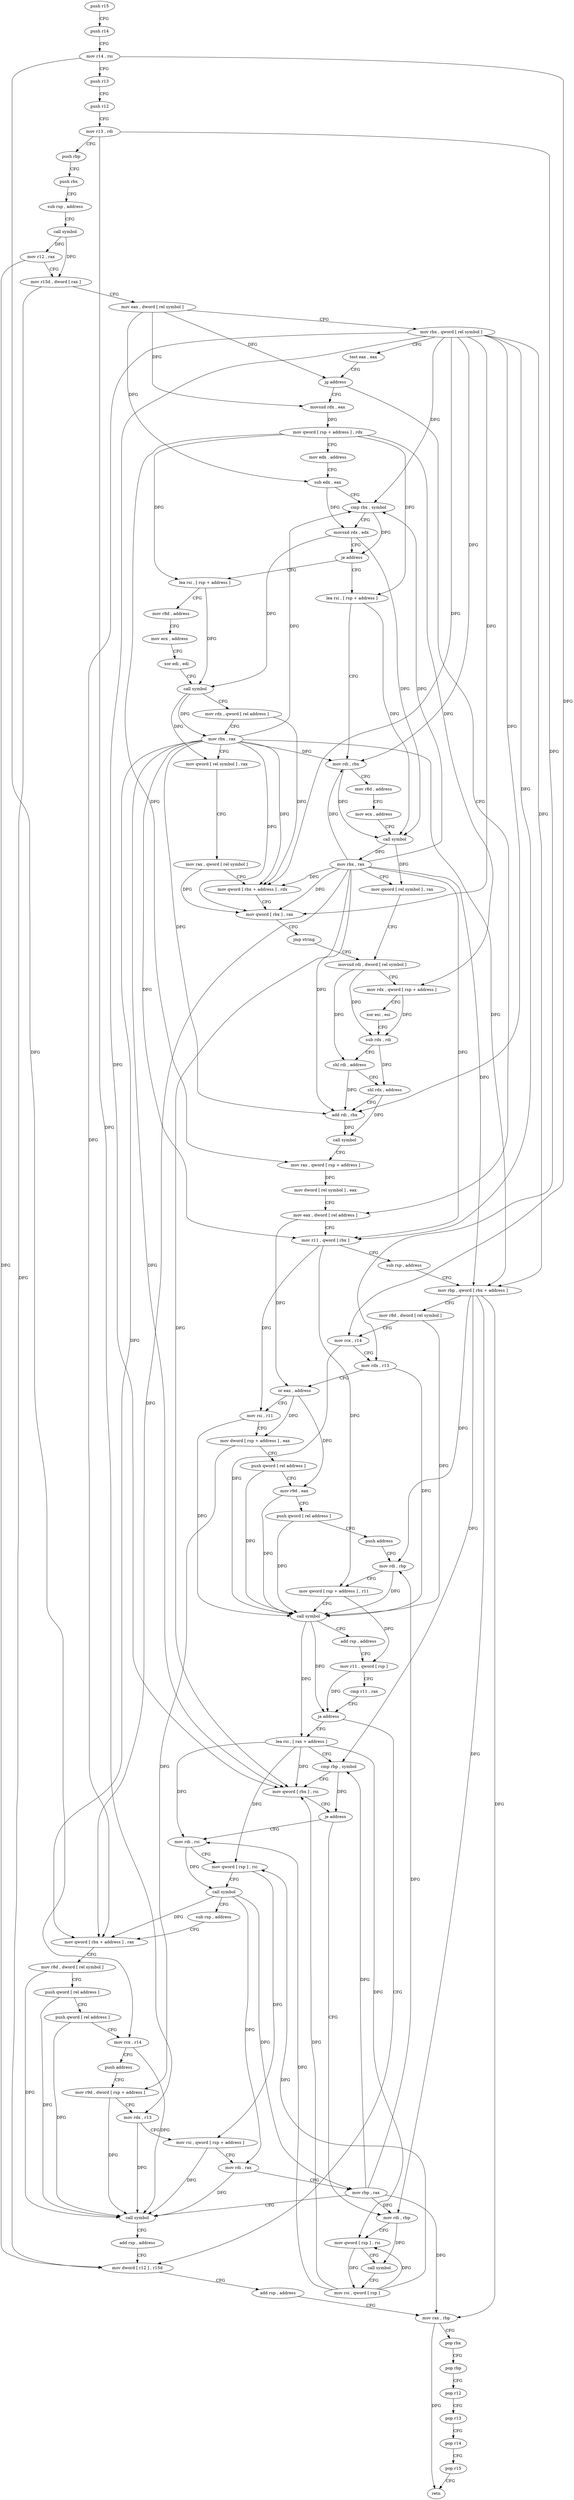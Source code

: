 digraph "func" {
"4353520" [label = "push r15" ]
"4353522" [label = "push r14" ]
"4353524" [label = "mov r14 , rsi" ]
"4353527" [label = "push r13" ]
"4353529" [label = "push r12" ]
"4353531" [label = "mov r13 , rdi" ]
"4353534" [label = "push rbp" ]
"4353535" [label = "push rbx" ]
"4353536" [label = "sub rsp , address" ]
"4353540" [label = "call symbol" ]
"4353545" [label = "mov r12 , rax" ]
"4353548" [label = "mov r15d , dword [ rax ]" ]
"4353551" [label = "mov eax , dword [ rel symbol ]" ]
"4353557" [label = "mov rbx , qword [ rel symbol ]" ]
"4353564" [label = "test eax , eax" ]
"4353566" [label = "jg address" ]
"4353677" [label = "mov eax , dword [ rel address ]" ]
"4353568" [label = "movsxd rdx , eax" ]
"4353683" [label = "mov r11 , qword [ rbx ]" ]
"4353686" [label = "sub rsp , address" ]
"4353690" [label = "mov rbp , qword [ rbx + address ]" ]
"4353694" [label = "mov r8d , dword [ rel symbol ]" ]
"4353701" [label = "mov rcx , r14" ]
"4353704" [label = "mov rdx , r13" ]
"4353707" [label = "or eax , address" ]
"4353710" [label = "mov rsi , r11" ]
"4353713" [label = "mov dword [ rsp + address ] , eax" ]
"4353717" [label = "push qword [ rel address ]" ]
"4353723" [label = "mov r9d , eax" ]
"4353726" [label = "push qword [ rel address ]" ]
"4353732" [label = "push address" ]
"4353737" [label = "mov rdi , rbp" ]
"4353740" [label = "mov qword [ rsp + address ] , r11" ]
"4353745" [label = "call symbol" ]
"4353750" [label = "add rsp , address" ]
"4353754" [label = "mov r11 , qword [ rsp ]" ]
"4353758" [label = "cmp r11 , rax" ]
"4353761" [label = "ja address" ]
"4353870" [label = "mov dword [ r12 ] , r15d" ]
"4353763" [label = "lea rsi , [ rax + address ]" ]
"4353571" [label = "mov qword [ rsp + address ] , rdx" ]
"4353576" [label = "mov edx , address" ]
"4353581" [label = "sub edx , eax" ]
"4353583" [label = "cmp rbx , symbol" ]
"4353590" [label = "movsxd rdx , edx" ]
"4353593" [label = "je address" ]
"4353896" [label = "lea rsi , [ rsp + address ]" ]
"4353599" [label = "lea rsi , [ rsp + address ]" ]
"4353874" [label = "add rsp , address" ]
"4353878" [label = "mov rax , rbp" ]
"4353881" [label = "pop rbx" ]
"4353882" [label = "pop rbp" ]
"4353883" [label = "pop r12" ]
"4353885" [label = "pop r13" ]
"4353887" [label = "pop r14" ]
"4353889" [label = "pop r15" ]
"4353891" [label = "retn" ]
"4353767" [label = "cmp rbp , symbol" ]
"4353774" [label = "mov qword [ rbx ] , rsi" ]
"4353777" [label = "je address" ]
"4353795" [label = "mov rdi , rsi" ]
"4353779" [label = "mov rdi , rbp" ]
"4353901" [label = "mov r8d , address" ]
"4353907" [label = "mov ecx , address" ]
"4353912" [label = "xor edi , edi" ]
"4353914" [label = "call symbol" ]
"4353919" [label = "mov rdx , qword [ rel address ]" ]
"4353926" [label = "mov rbx , rax" ]
"4353929" [label = "mov qword [ rel symbol ] , rax" ]
"4353936" [label = "mov rax , qword [ rel symbol ]" ]
"4353943" [label = "mov qword [ rbx + address ] , rdx" ]
"4353947" [label = "mov qword [ rbx ] , rax" ]
"4353950" [label = "jmp string" ]
"4353633" [label = "movsxd rdi , dword [ rel symbol ]" ]
"4353604" [label = "mov rdi , rbx" ]
"4353607" [label = "mov r8d , address" ]
"4353613" [label = "mov ecx , address" ]
"4353618" [label = "call symbol" ]
"4353623" [label = "mov rbx , rax" ]
"4353626" [label = "mov qword [ rel symbol ] , rax" ]
"4353798" [label = "mov qword [ rsp ] , rsi" ]
"4353802" [label = "call symbol" ]
"4353807" [label = "sub rsp , address" ]
"4353811" [label = "mov qword [ rbx + address ] , rax" ]
"4353815" [label = "mov r8d , dword [ rel symbol ]" ]
"4353822" [label = "push qword [ rel address ]" ]
"4353828" [label = "push qword [ rel address ]" ]
"4353834" [label = "mov rcx , r14" ]
"4353837" [label = "push address" ]
"4353842" [label = "mov r9d , dword [ rsp + address ]" ]
"4353847" [label = "mov rdx , r13" ]
"4353850" [label = "mov rsi , qword [ rsp + address ]" ]
"4353855" [label = "mov rdi , rax" ]
"4353858" [label = "mov rbp , rax" ]
"4353861" [label = "call symbol" ]
"4353866" [label = "add rsp , address" ]
"4353782" [label = "mov qword [ rsp ] , rsi" ]
"4353786" [label = "call symbol" ]
"4353791" [label = "mov rsi , qword [ rsp ]" ]
"4353640" [label = "mov rdx , qword [ rsp + address ]" ]
"4353645" [label = "xor esi , esi" ]
"4353647" [label = "sub rdx , rdi" ]
"4353650" [label = "shl rdi , address" ]
"4353654" [label = "shl rdx , address" ]
"4353658" [label = "add rdi , rbx" ]
"4353661" [label = "call symbol" ]
"4353666" [label = "mov rax , qword [ rsp + address ]" ]
"4353671" [label = "mov dword [ rel symbol ] , eax" ]
"4353520" -> "4353522" [ label = "CFG" ]
"4353522" -> "4353524" [ label = "CFG" ]
"4353524" -> "4353527" [ label = "CFG" ]
"4353524" -> "4353701" [ label = "DFG" ]
"4353524" -> "4353834" [ label = "DFG" ]
"4353527" -> "4353529" [ label = "CFG" ]
"4353529" -> "4353531" [ label = "CFG" ]
"4353531" -> "4353534" [ label = "CFG" ]
"4353531" -> "4353704" [ label = "DFG" ]
"4353531" -> "4353847" [ label = "DFG" ]
"4353534" -> "4353535" [ label = "CFG" ]
"4353535" -> "4353536" [ label = "CFG" ]
"4353536" -> "4353540" [ label = "CFG" ]
"4353540" -> "4353545" [ label = "DFG" ]
"4353540" -> "4353548" [ label = "DFG" ]
"4353545" -> "4353548" [ label = "CFG" ]
"4353545" -> "4353870" [ label = "DFG" ]
"4353548" -> "4353551" [ label = "CFG" ]
"4353548" -> "4353870" [ label = "DFG" ]
"4353551" -> "4353557" [ label = "CFG" ]
"4353551" -> "4353566" [ label = "DFG" ]
"4353551" -> "4353568" [ label = "DFG" ]
"4353551" -> "4353581" [ label = "DFG" ]
"4353557" -> "4353564" [ label = "CFG" ]
"4353557" -> "4353683" [ label = "DFG" ]
"4353557" -> "4353690" [ label = "DFG" ]
"4353557" -> "4353583" [ label = "DFG" ]
"4353557" -> "4353774" [ label = "DFG" ]
"4353557" -> "4353943" [ label = "DFG" ]
"4353557" -> "4353947" [ label = "DFG" ]
"4353557" -> "4353604" [ label = "DFG" ]
"4353557" -> "4353811" [ label = "DFG" ]
"4353557" -> "4353658" [ label = "DFG" ]
"4353564" -> "4353566" [ label = "CFG" ]
"4353566" -> "4353677" [ label = "CFG" ]
"4353566" -> "4353568" [ label = "CFG" ]
"4353677" -> "4353683" [ label = "CFG" ]
"4353677" -> "4353707" [ label = "DFG" ]
"4353568" -> "4353571" [ label = "DFG" ]
"4353683" -> "4353686" [ label = "CFG" ]
"4353683" -> "4353710" [ label = "DFG" ]
"4353683" -> "4353740" [ label = "DFG" ]
"4353686" -> "4353690" [ label = "CFG" ]
"4353690" -> "4353694" [ label = "CFG" ]
"4353690" -> "4353737" [ label = "DFG" ]
"4353690" -> "4353878" [ label = "DFG" ]
"4353690" -> "4353767" [ label = "DFG" ]
"4353690" -> "4353779" [ label = "DFG" ]
"4353694" -> "4353701" [ label = "CFG" ]
"4353694" -> "4353745" [ label = "DFG" ]
"4353701" -> "4353704" [ label = "CFG" ]
"4353701" -> "4353745" [ label = "DFG" ]
"4353704" -> "4353707" [ label = "CFG" ]
"4353704" -> "4353745" [ label = "DFG" ]
"4353707" -> "4353710" [ label = "CFG" ]
"4353707" -> "4353713" [ label = "DFG" ]
"4353707" -> "4353723" [ label = "DFG" ]
"4353710" -> "4353713" [ label = "CFG" ]
"4353710" -> "4353745" [ label = "DFG" ]
"4353713" -> "4353717" [ label = "CFG" ]
"4353713" -> "4353842" [ label = "DFG" ]
"4353717" -> "4353723" [ label = "CFG" ]
"4353717" -> "4353745" [ label = "DFG" ]
"4353723" -> "4353726" [ label = "CFG" ]
"4353723" -> "4353745" [ label = "DFG" ]
"4353726" -> "4353732" [ label = "CFG" ]
"4353726" -> "4353745" [ label = "DFG" ]
"4353732" -> "4353737" [ label = "CFG" ]
"4353737" -> "4353740" [ label = "CFG" ]
"4353737" -> "4353745" [ label = "DFG" ]
"4353740" -> "4353745" [ label = "CFG" ]
"4353740" -> "4353754" [ label = "DFG" ]
"4353745" -> "4353750" [ label = "CFG" ]
"4353745" -> "4353761" [ label = "DFG" ]
"4353745" -> "4353763" [ label = "DFG" ]
"4353750" -> "4353754" [ label = "CFG" ]
"4353754" -> "4353758" [ label = "CFG" ]
"4353754" -> "4353761" [ label = "DFG" ]
"4353758" -> "4353761" [ label = "CFG" ]
"4353761" -> "4353870" [ label = "CFG" ]
"4353761" -> "4353763" [ label = "CFG" ]
"4353870" -> "4353874" [ label = "CFG" ]
"4353763" -> "4353767" [ label = "CFG" ]
"4353763" -> "4353774" [ label = "DFG" ]
"4353763" -> "4353795" [ label = "DFG" ]
"4353763" -> "4353798" [ label = "DFG" ]
"4353763" -> "4353782" [ label = "DFG" ]
"4353571" -> "4353576" [ label = "CFG" ]
"4353571" -> "4353640" [ label = "DFG" ]
"4353571" -> "4353666" [ label = "DFG" ]
"4353571" -> "4353896" [ label = "DFG" ]
"4353571" -> "4353599" [ label = "DFG" ]
"4353576" -> "4353581" [ label = "CFG" ]
"4353581" -> "4353583" [ label = "CFG" ]
"4353581" -> "4353590" [ label = "DFG" ]
"4353583" -> "4353590" [ label = "CFG" ]
"4353583" -> "4353593" [ label = "DFG" ]
"4353590" -> "4353593" [ label = "CFG" ]
"4353590" -> "4353914" [ label = "DFG" ]
"4353590" -> "4353618" [ label = "DFG" ]
"4353593" -> "4353896" [ label = "CFG" ]
"4353593" -> "4353599" [ label = "CFG" ]
"4353896" -> "4353901" [ label = "CFG" ]
"4353896" -> "4353914" [ label = "DFG" ]
"4353599" -> "4353604" [ label = "CFG" ]
"4353599" -> "4353618" [ label = "DFG" ]
"4353874" -> "4353878" [ label = "CFG" ]
"4353878" -> "4353881" [ label = "CFG" ]
"4353878" -> "4353891" [ label = "DFG" ]
"4353881" -> "4353882" [ label = "CFG" ]
"4353882" -> "4353883" [ label = "CFG" ]
"4353883" -> "4353885" [ label = "CFG" ]
"4353885" -> "4353887" [ label = "CFG" ]
"4353887" -> "4353889" [ label = "CFG" ]
"4353889" -> "4353891" [ label = "CFG" ]
"4353767" -> "4353774" [ label = "CFG" ]
"4353767" -> "4353777" [ label = "DFG" ]
"4353774" -> "4353777" [ label = "CFG" ]
"4353777" -> "4353795" [ label = "CFG" ]
"4353777" -> "4353779" [ label = "CFG" ]
"4353795" -> "4353798" [ label = "CFG" ]
"4353795" -> "4353802" [ label = "DFG" ]
"4353779" -> "4353782" [ label = "CFG" ]
"4353779" -> "4353786" [ label = "DFG" ]
"4353901" -> "4353907" [ label = "CFG" ]
"4353907" -> "4353912" [ label = "CFG" ]
"4353912" -> "4353914" [ label = "CFG" ]
"4353914" -> "4353919" [ label = "CFG" ]
"4353914" -> "4353926" [ label = "DFG" ]
"4353914" -> "4353929" [ label = "DFG" ]
"4353919" -> "4353926" [ label = "CFG" ]
"4353919" -> "4353943" [ label = "DFG" ]
"4353926" -> "4353929" [ label = "CFG" ]
"4353926" -> "4353683" [ label = "DFG" ]
"4353926" -> "4353690" [ label = "DFG" ]
"4353926" -> "4353583" [ label = "DFG" ]
"4353926" -> "4353774" [ label = "DFG" ]
"4353926" -> "4353943" [ label = "DFG" ]
"4353926" -> "4353947" [ label = "DFG" ]
"4353926" -> "4353604" [ label = "DFG" ]
"4353926" -> "4353811" [ label = "DFG" ]
"4353926" -> "4353658" [ label = "DFG" ]
"4353929" -> "4353936" [ label = "CFG" ]
"4353936" -> "4353943" [ label = "CFG" ]
"4353936" -> "4353947" [ label = "DFG" ]
"4353943" -> "4353947" [ label = "CFG" ]
"4353947" -> "4353950" [ label = "CFG" ]
"4353950" -> "4353633" [ label = "CFG" ]
"4353633" -> "4353640" [ label = "CFG" ]
"4353633" -> "4353647" [ label = "DFG" ]
"4353633" -> "4353650" [ label = "DFG" ]
"4353604" -> "4353607" [ label = "CFG" ]
"4353604" -> "4353618" [ label = "DFG" ]
"4353607" -> "4353613" [ label = "CFG" ]
"4353613" -> "4353618" [ label = "CFG" ]
"4353618" -> "4353623" [ label = "DFG" ]
"4353618" -> "4353626" [ label = "DFG" ]
"4353623" -> "4353626" [ label = "CFG" ]
"4353623" -> "4353683" [ label = "DFG" ]
"4353623" -> "4353690" [ label = "DFG" ]
"4353623" -> "4353583" [ label = "DFG" ]
"4353623" -> "4353604" [ label = "DFG" ]
"4353623" -> "4353774" [ label = "DFG" ]
"4353623" -> "4353943" [ label = "DFG" ]
"4353623" -> "4353947" [ label = "DFG" ]
"4353623" -> "4353811" [ label = "DFG" ]
"4353623" -> "4353658" [ label = "DFG" ]
"4353626" -> "4353633" [ label = "CFG" ]
"4353798" -> "4353802" [ label = "CFG" ]
"4353798" -> "4353850" [ label = "DFG" ]
"4353802" -> "4353807" [ label = "CFG" ]
"4353802" -> "4353811" [ label = "DFG" ]
"4353802" -> "4353855" [ label = "DFG" ]
"4353802" -> "4353858" [ label = "DFG" ]
"4353807" -> "4353811" [ label = "CFG" ]
"4353811" -> "4353815" [ label = "CFG" ]
"4353815" -> "4353822" [ label = "CFG" ]
"4353815" -> "4353861" [ label = "DFG" ]
"4353822" -> "4353828" [ label = "CFG" ]
"4353822" -> "4353861" [ label = "DFG" ]
"4353828" -> "4353834" [ label = "CFG" ]
"4353828" -> "4353861" [ label = "DFG" ]
"4353834" -> "4353837" [ label = "CFG" ]
"4353834" -> "4353861" [ label = "DFG" ]
"4353837" -> "4353842" [ label = "CFG" ]
"4353842" -> "4353847" [ label = "CFG" ]
"4353842" -> "4353861" [ label = "DFG" ]
"4353847" -> "4353850" [ label = "CFG" ]
"4353847" -> "4353861" [ label = "DFG" ]
"4353850" -> "4353855" [ label = "CFG" ]
"4353850" -> "4353861" [ label = "DFG" ]
"4353855" -> "4353858" [ label = "CFG" ]
"4353855" -> "4353861" [ label = "DFG" ]
"4353858" -> "4353861" [ label = "CFG" ]
"4353858" -> "4353737" [ label = "DFG" ]
"4353858" -> "4353878" [ label = "DFG" ]
"4353858" -> "4353767" [ label = "DFG" ]
"4353858" -> "4353779" [ label = "DFG" ]
"4353861" -> "4353866" [ label = "CFG" ]
"4353866" -> "4353870" [ label = "CFG" ]
"4353782" -> "4353786" [ label = "CFG" ]
"4353782" -> "4353791" [ label = "DFG" ]
"4353786" -> "4353791" [ label = "CFG" ]
"4353791" -> "4353795" [ label = "DFG" ]
"4353791" -> "4353774" [ label = "DFG" ]
"4353791" -> "4353798" [ label = "DFG" ]
"4353791" -> "4353782" [ label = "DFG" ]
"4353640" -> "4353645" [ label = "CFG" ]
"4353640" -> "4353647" [ label = "DFG" ]
"4353645" -> "4353647" [ label = "CFG" ]
"4353647" -> "4353650" [ label = "CFG" ]
"4353647" -> "4353654" [ label = "DFG" ]
"4353650" -> "4353654" [ label = "CFG" ]
"4353650" -> "4353658" [ label = "DFG" ]
"4353654" -> "4353658" [ label = "CFG" ]
"4353654" -> "4353661" [ label = "DFG" ]
"4353658" -> "4353661" [ label = "DFG" ]
"4353661" -> "4353666" [ label = "CFG" ]
"4353666" -> "4353671" [ label = "DFG" ]
"4353671" -> "4353677" [ label = "CFG" ]
}
